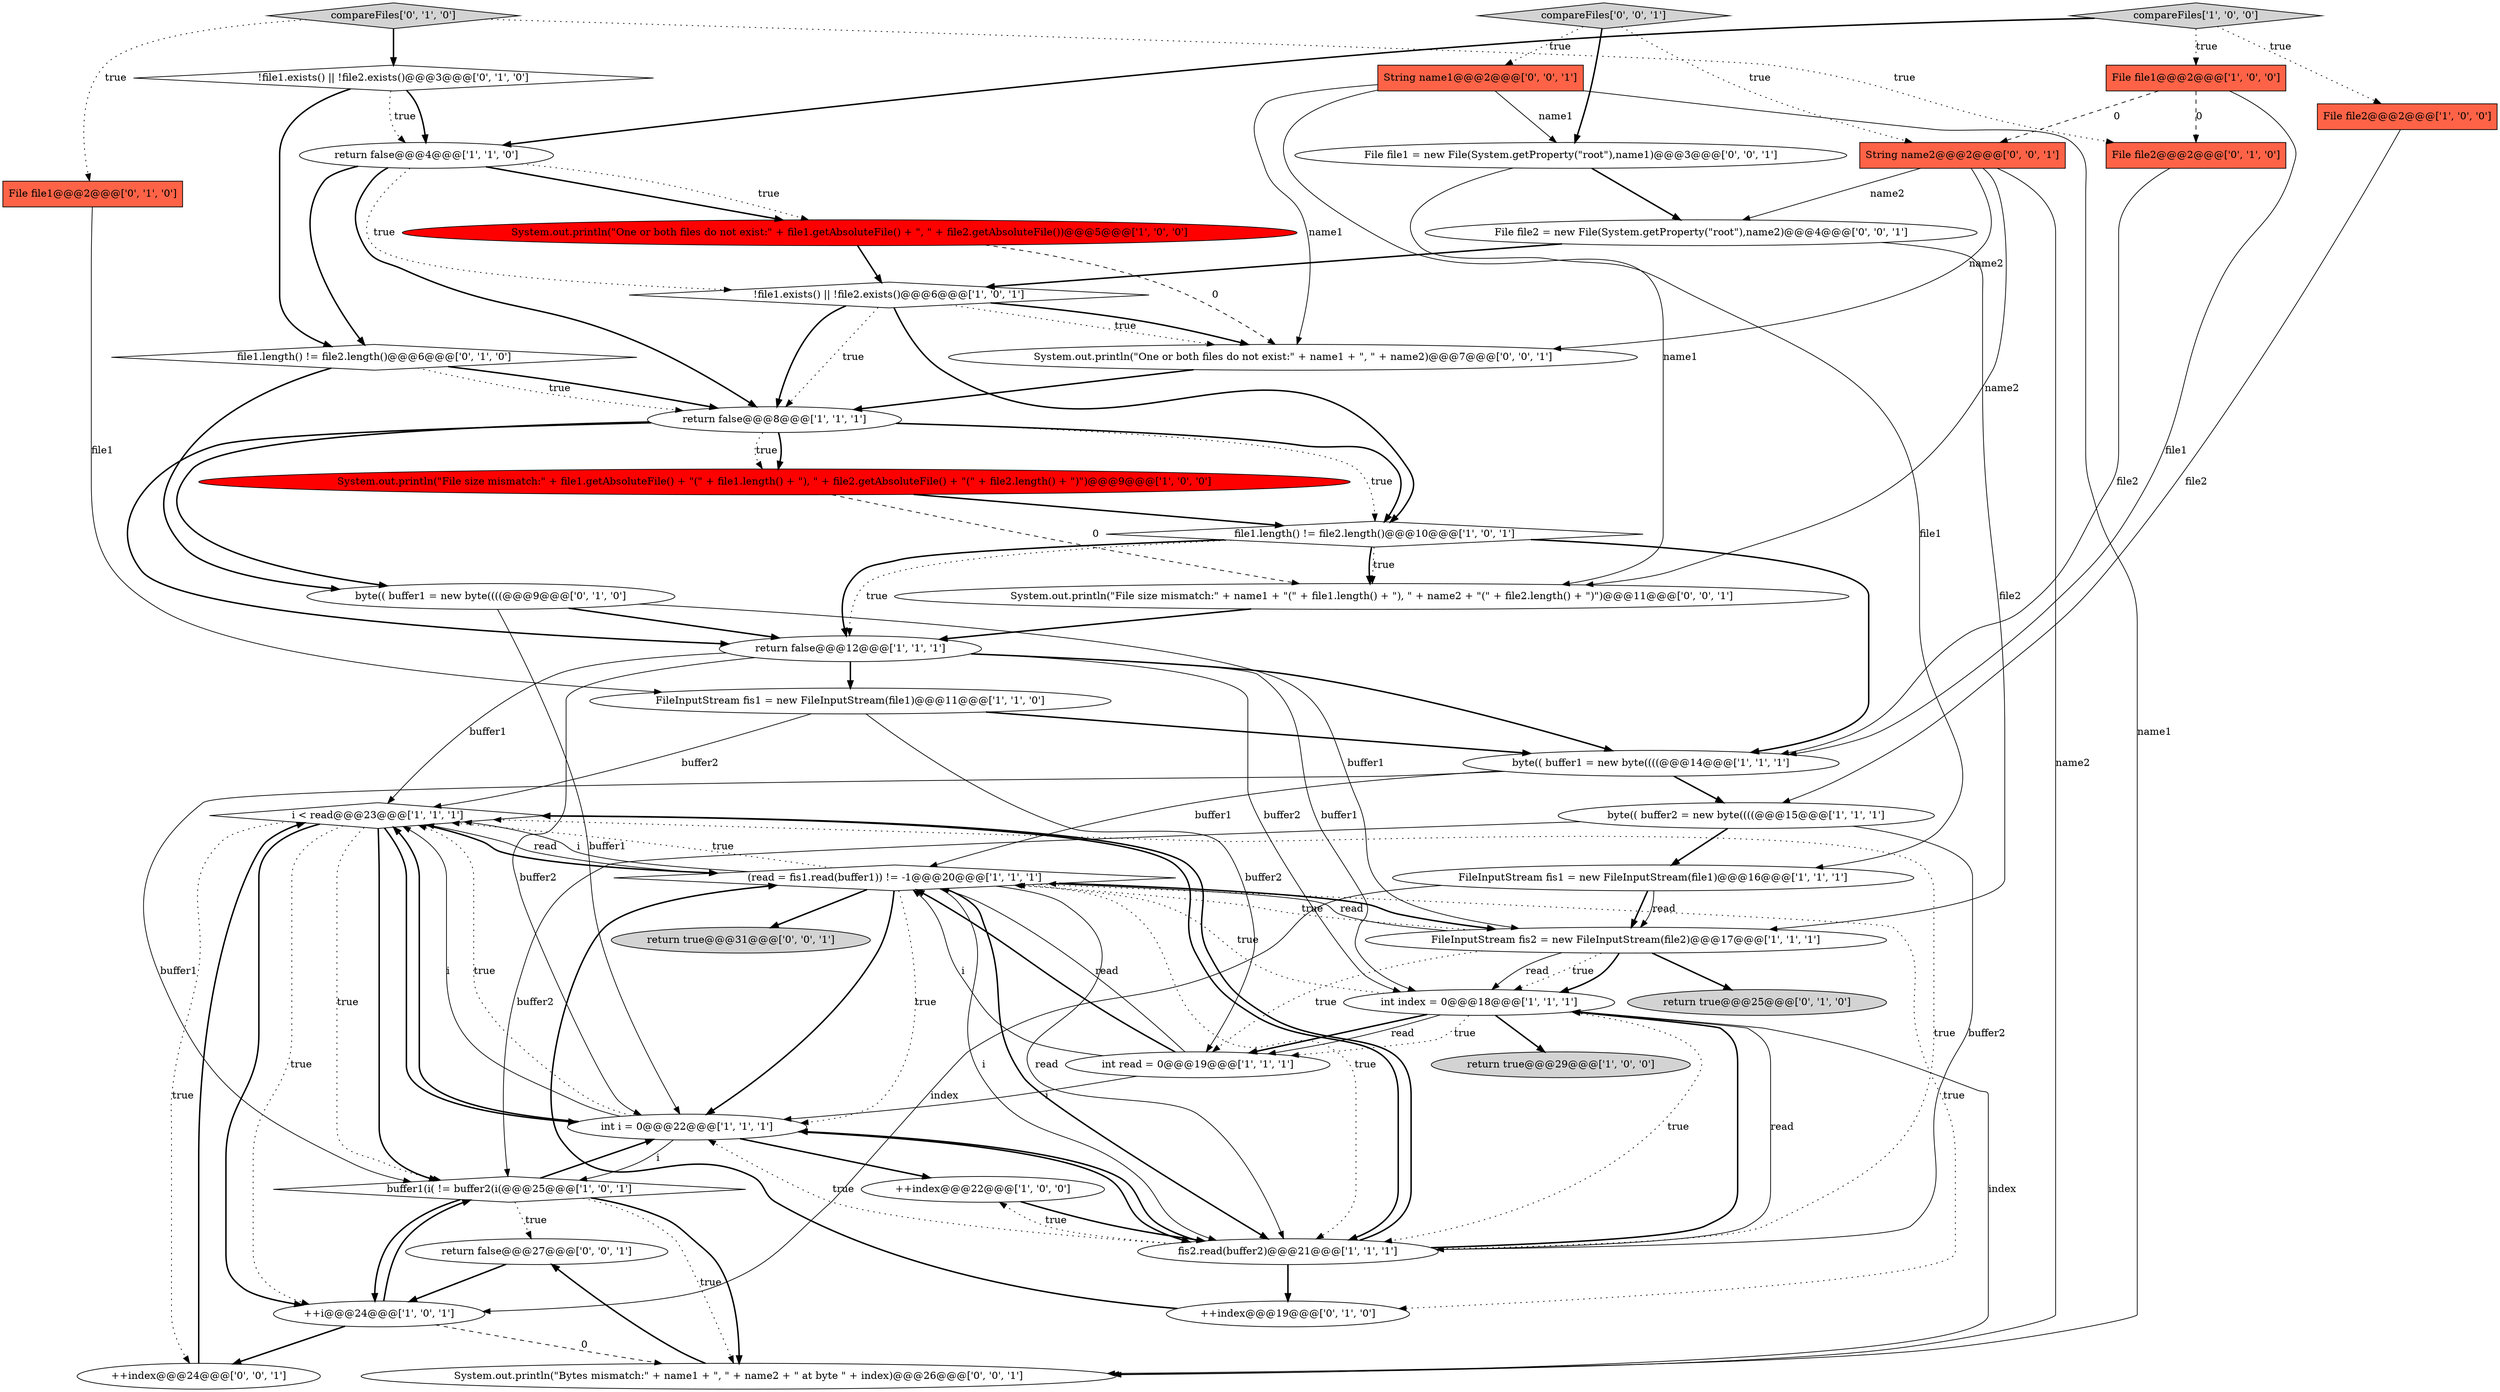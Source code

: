 digraph {
0 [style = filled, label = "FileInputStream fis1 = new FileInputStream(file1)@@@11@@@['1', '1', '0']", fillcolor = white, shape = ellipse image = "AAA0AAABBB1BBB"];
20 [style = filled, label = "i < read@@@23@@@['1', '1', '1']", fillcolor = white, shape = diamond image = "AAA0AAABBB1BBB"];
27 [style = filled, label = "++index@@@19@@@['0', '1', '0']", fillcolor = white, shape = ellipse image = "AAA0AAABBB2BBB"];
43 [style = filled, label = "return true@@@31@@@['0', '0', '1']", fillcolor = lightgray, shape = ellipse image = "AAA0AAABBB3BBB"];
21 [style = filled, label = "System.out.println(\"File size mismatch:\" + file1.getAbsoluteFile() + \"(\" + file1.length() + \"), \" + file2.getAbsoluteFile() + \"(\" + file2.length() + \")\")@@@9@@@['1', '0', '0']", fillcolor = red, shape = ellipse image = "AAA1AAABBB1BBB"];
2 [style = filled, label = "File file2@@@2@@@['1', '0', '0']", fillcolor = tomato, shape = box image = "AAA0AAABBB1BBB"];
3 [style = filled, label = "file1.length() != file2.length()@@@10@@@['1', '0', '1']", fillcolor = white, shape = diamond image = "AAA0AAABBB1BBB"];
1 [style = filled, label = "++index@@@22@@@['1', '0', '0']", fillcolor = white, shape = ellipse image = "AAA0AAABBB1BBB"];
5 [style = filled, label = "(read = fis1.read(buffer1)) != -1@@@20@@@['1', '1', '1']", fillcolor = white, shape = diamond image = "AAA0AAABBB1BBB"];
7 [style = filled, label = "int i = 0@@@22@@@['1', '1', '1']", fillcolor = white, shape = ellipse image = "AAA0AAABBB1BBB"];
11 [style = filled, label = "compareFiles['1', '0', '0']", fillcolor = lightgray, shape = diamond image = "AAA0AAABBB1BBB"];
38 [style = filled, label = "String name2@@@2@@@['0', '0', '1']", fillcolor = tomato, shape = box image = "AAA0AAABBB3BBB"];
8 [style = filled, label = "++i@@@24@@@['1', '0', '1']", fillcolor = white, shape = ellipse image = "AAA0AAABBB1BBB"];
31 [style = filled, label = "!file1.exists() || !file2.exists()@@@3@@@['0', '1', '0']", fillcolor = white, shape = diamond image = "AAA0AAABBB2BBB"];
24 [style = filled, label = "return true@@@29@@@['1', '0', '0']", fillcolor = lightgray, shape = ellipse image = "AAA0AAABBB1BBB"];
22 [style = filled, label = "FileInputStream fis1 = new FileInputStream(file1)@@@16@@@['1', '1', '1']", fillcolor = white, shape = ellipse image = "AAA0AAABBB1BBB"];
39 [style = filled, label = "System.out.println(\"Bytes mismatch:\" + name1 + \", \" + name2 + \" at byte \" + index)@@@26@@@['0', '0', '1']", fillcolor = white, shape = ellipse image = "AAA0AAABBB3BBB"];
10 [style = filled, label = "return false@@@4@@@['1', '1', '0']", fillcolor = white, shape = ellipse image = "AAA0AAABBB1BBB"];
12 [style = filled, label = "fis2.read(buffer2)@@@21@@@['1', '1', '1']", fillcolor = white, shape = ellipse image = "AAA0AAABBB1BBB"];
25 [style = filled, label = "File file1@@@2@@@['0', '1', '0']", fillcolor = tomato, shape = box image = "AAA0AAABBB2BBB"];
35 [style = filled, label = "File file2 = new File(System.getProperty(\"root\"),name2)@@@4@@@['0', '0', '1']", fillcolor = white, shape = ellipse image = "AAA0AAABBB3BBB"];
42 [style = filled, label = "System.out.println(\"File size mismatch:\" + name1 + \"(\" + file1.length() + \"), \" + name2 + \"(\" + file2.length() + \")\")@@@11@@@['0', '0', '1']", fillcolor = white, shape = ellipse image = "AAA0AAABBB3BBB"];
23 [style = filled, label = "buffer1(i( != buffer2(i(@@@25@@@['1', '0', '1']", fillcolor = white, shape = diamond image = "AAA0AAABBB1BBB"];
17 [style = filled, label = "return false@@@8@@@['1', '1', '1']", fillcolor = white, shape = ellipse image = "AAA0AAABBB1BBB"];
26 [style = filled, label = "return true@@@25@@@['0', '1', '0']", fillcolor = lightgray, shape = ellipse image = "AAA0AAABBB2BBB"];
28 [style = filled, label = "byte(( buffer1 = new byte((((@@@9@@@['0', '1', '0']", fillcolor = white, shape = ellipse image = "AAA0AAABBB2BBB"];
18 [style = filled, label = "File file1@@@2@@@['1', '0', '0']", fillcolor = tomato, shape = box image = "AAA1AAABBB1BBB"];
15 [style = filled, label = "int read = 0@@@19@@@['1', '1', '1']", fillcolor = white, shape = ellipse image = "AAA0AAABBB1BBB"];
13 [style = filled, label = "int index = 0@@@18@@@['1', '1', '1']", fillcolor = white, shape = ellipse image = "AAA0AAABBB1BBB"];
32 [style = filled, label = "file1.length() != file2.length()@@@6@@@['0', '1', '0']", fillcolor = white, shape = diamond image = "AAA0AAABBB2BBB"];
30 [style = filled, label = "File file2@@@2@@@['0', '1', '0']", fillcolor = tomato, shape = box image = "AAA1AAABBB2BBB"];
6 [style = filled, label = "return false@@@12@@@['1', '1', '1']", fillcolor = white, shape = ellipse image = "AAA0AAABBB1BBB"];
29 [style = filled, label = "compareFiles['0', '1', '0']", fillcolor = lightgray, shape = diamond image = "AAA0AAABBB2BBB"];
37 [style = filled, label = "return false@@@27@@@['0', '0', '1']", fillcolor = white, shape = ellipse image = "AAA0AAABBB3BBB"];
33 [style = filled, label = "String name1@@@2@@@['0', '0', '1']", fillcolor = tomato, shape = box image = "AAA0AAABBB3BBB"];
16 [style = filled, label = "byte(( buffer2 = new byte((((@@@15@@@['1', '1', '1']", fillcolor = white, shape = ellipse image = "AAA0AAABBB1BBB"];
34 [style = filled, label = "File file1 = new File(System.getProperty(\"root\"),name1)@@@3@@@['0', '0', '1']", fillcolor = white, shape = ellipse image = "AAA0AAABBB3BBB"];
9 [style = filled, label = "!file1.exists() || !file2.exists()@@@6@@@['1', '0', '1']", fillcolor = white, shape = diamond image = "AAA0AAABBB1BBB"];
41 [style = filled, label = "System.out.println(\"One or both files do not exist:\" + name1 + \", \" + name2)@@@7@@@['0', '0', '1']", fillcolor = white, shape = ellipse image = "AAA0AAABBB3BBB"];
36 [style = filled, label = "++index@@@24@@@['0', '0', '1']", fillcolor = white, shape = ellipse image = "AAA0AAABBB3BBB"];
14 [style = filled, label = "byte(( buffer1 = new byte((((@@@14@@@['1', '1', '1']", fillcolor = white, shape = ellipse image = "AAA0AAABBB1BBB"];
40 [style = filled, label = "compareFiles['0', '0', '1']", fillcolor = lightgray, shape = diamond image = "AAA0AAABBB3BBB"];
19 [style = filled, label = "System.out.println(\"One or both files do not exist:\" + file1.getAbsoluteFile() + \", \" + file2.getAbsoluteFile())@@@5@@@['1', '0', '0']", fillcolor = red, shape = ellipse image = "AAA1AAABBB1BBB"];
4 [style = filled, label = "FileInputStream fis2 = new FileInputStream(file2)@@@17@@@['1', '1', '1']", fillcolor = white, shape = ellipse image = "AAA0AAABBB1BBB"];
28->6 [style = bold, label=""];
0->15 [style = solid, label="buffer2"];
18->30 [style = dashed, label="0"];
10->19 [style = bold, label=""];
7->23 [style = solid, label="i"];
20->36 [style = dotted, label="true"];
13->5 [style = dotted, label="true"];
10->17 [style = bold, label=""];
10->32 [style = bold, label=""];
18->14 [style = solid, label="file1"];
5->12 [style = dotted, label="true"];
3->6 [style = dotted, label="true"];
36->20 [style = bold, label=""];
12->7 [style = bold, label=""];
22->4 [style = bold, label=""];
0->14 [style = bold, label=""];
0->20 [style = solid, label="buffer2"];
4->13 [style = solid, label="read"];
11->2 [style = dotted, label="true"];
12->20 [style = dotted, label="true"];
8->36 [style = bold, label=""];
19->9 [style = bold, label=""];
1->12 [style = bold, label=""];
30->14 [style = solid, label="file2"];
32->17 [style = dotted, label="true"];
13->15 [style = dotted, label="true"];
27->5 [style = bold, label=""];
33->34 [style = solid, label="name1"];
17->21 [style = bold, label=""];
21->3 [style = bold, label=""];
3->42 [style = dotted, label="true"];
25->0 [style = solid, label="file1"];
9->41 [style = dotted, label="true"];
14->16 [style = bold, label=""];
7->1 [style = bold, label=""];
16->12 [style = solid, label="buffer2"];
8->23 [style = bold, label=""];
33->41 [style = solid, label="name1"];
13->12 [style = solid, label="read"];
9->17 [style = bold, label=""];
40->34 [style = bold, label=""];
6->13 [style = solid, label="buffer1"];
23->8 [style = bold, label=""];
31->10 [style = dotted, label="true"];
17->3 [style = dotted, label="true"];
4->13 [style = dotted, label="true"];
15->5 [style = solid, label="read"];
20->8 [style = bold, label=""];
20->23 [style = bold, label=""];
5->7 [style = dotted, label="true"];
28->4 [style = solid, label="buffer1"];
13->39 [style = solid, label="index"];
5->7 [style = bold, label=""];
5->20 [style = solid, label="read"];
23->7 [style = bold, label=""];
13->15 [style = bold, label=""];
34->35 [style = bold, label=""];
20->7 [style = bold, label=""];
22->8 [style = solid, label="index"];
17->21 [style = dotted, label="true"];
12->7 [style = dotted, label="true"];
32->17 [style = bold, label=""];
15->7 [style = solid, label="i"];
38->42 [style = solid, label="name2"];
39->37 [style = bold, label=""];
6->20 [style = solid, label="buffer1"];
4->5 [style = dotted, label="true"];
4->5 [style = solid, label="read"];
13->24 [style = bold, label=""];
13->15 [style = solid, label="read"];
17->6 [style = bold, label=""];
35->9 [style = bold, label=""];
6->7 [style = solid, label="buffer2"];
31->32 [style = bold, label=""];
4->13 [style = bold, label=""];
38->35 [style = solid, label="name2"];
12->20 [style = bold, label=""];
33->42 [style = solid, label="name1"];
40->38 [style = dotted, label="true"];
3->6 [style = bold, label=""];
4->15 [style = dotted, label="true"];
7->20 [style = bold, label=""];
15->5 [style = solid, label="i"];
10->9 [style = dotted, label="true"];
5->12 [style = solid, label="read"];
3->42 [style = bold, label=""];
21->42 [style = dashed, label="0"];
19->41 [style = dashed, label="0"];
16->23 [style = solid, label="buffer2"];
23->39 [style = dotted, label="true"];
12->13 [style = bold, label=""];
2->16 [style = solid, label="file2"];
6->13 [style = solid, label="buffer2"];
11->10 [style = bold, label=""];
10->19 [style = dotted, label="true"];
31->10 [style = bold, label=""];
5->4 [style = bold, label=""];
38->39 [style = solid, label="name2"];
14->23 [style = solid, label="buffer1"];
20->23 [style = dotted, label="true"];
5->27 [style = dotted, label="true"];
17->3 [style = bold, label=""];
23->39 [style = bold, label=""];
9->3 [style = bold, label=""];
37->8 [style = bold, label=""];
22->4 [style = solid, label="read"];
5->12 [style = solid, label="i"];
12->27 [style = bold, label=""];
29->25 [style = dotted, label="true"];
28->7 [style = solid, label="buffer1"];
40->33 [style = dotted, label="true"];
5->20 [style = solid, label="i"];
13->12 [style = dotted, label="true"];
7->20 [style = solid, label="i"];
7->12 [style = bold, label=""];
20->8 [style = dotted, label="true"];
9->17 [style = dotted, label="true"];
29->31 [style = bold, label=""];
3->14 [style = bold, label=""];
12->1 [style = dotted, label="true"];
4->26 [style = bold, label=""];
6->0 [style = bold, label=""];
11->18 [style = dotted, label="true"];
35->4 [style = solid, label="file2"];
16->22 [style = bold, label=""];
38->41 [style = solid, label="name2"];
18->38 [style = dashed, label="0"];
15->5 [style = bold, label=""];
20->5 [style = bold, label=""];
7->20 [style = dotted, label="true"];
5->43 [style = bold, label=""];
9->41 [style = bold, label=""];
23->37 [style = dotted, label="true"];
6->14 [style = bold, label=""];
41->17 [style = bold, label=""];
17->28 [style = bold, label=""];
34->22 [style = solid, label="file1"];
42->6 [style = bold, label=""];
5->12 [style = bold, label=""];
8->39 [style = dashed, label="0"];
33->39 [style = solid, label="name1"];
20->12 [style = bold, label=""];
29->30 [style = dotted, label="true"];
5->20 [style = dotted, label="true"];
32->28 [style = bold, label=""];
14->5 [style = solid, label="buffer1"];
}
